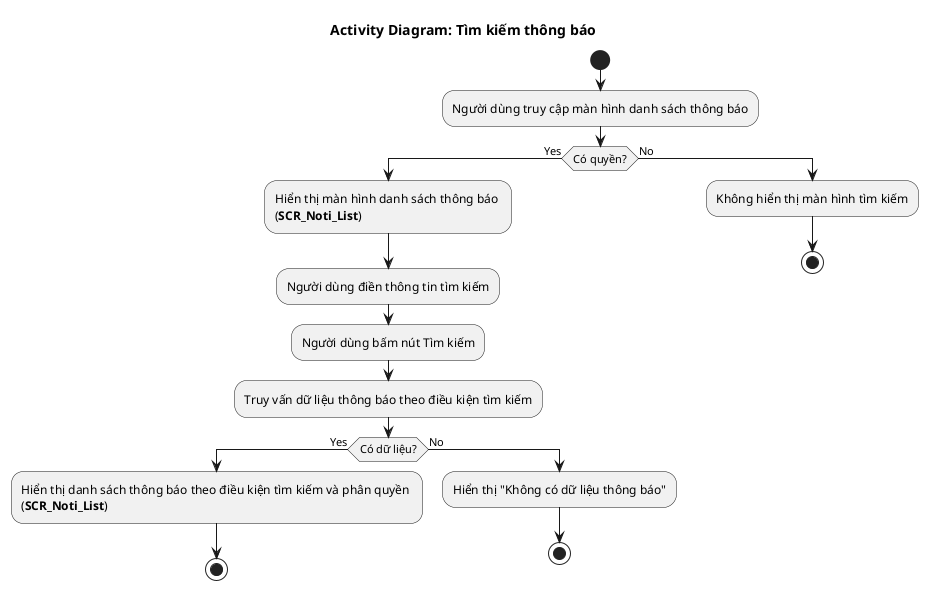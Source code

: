 @startuml AD_Noti_Search
!pragma layout smetana
title Activity Diagram: Tìm kiếm thông báo

start
:Người dùng truy cập màn hình danh sách thông báo;
if (Có quyền?) then (Yes)
  :Hiển thị màn hình danh sách thông báo \n(**SCR_Noti_List**);
  :Người dùng điền thông tin tìm kiếm;
  :Người dùng bấm nút Tìm kiếm;
  :Truy vấn dữ liệu thông báo theo điều kiện tìm kiếm;
  if (Có dữ liệu?) then (Yes)
    :Hiển thị danh sách thông báo theo điều kiện tìm kiếm và phân quyền \n(**SCR_Noti_List**);
    stop
  else (No)
    :Hiển thị "Không có dữ liệu thông báo";
    stop
  endif
else (No)
  :Không hiển thị màn hình tìm kiếm;
  stop
endif
@enduml

